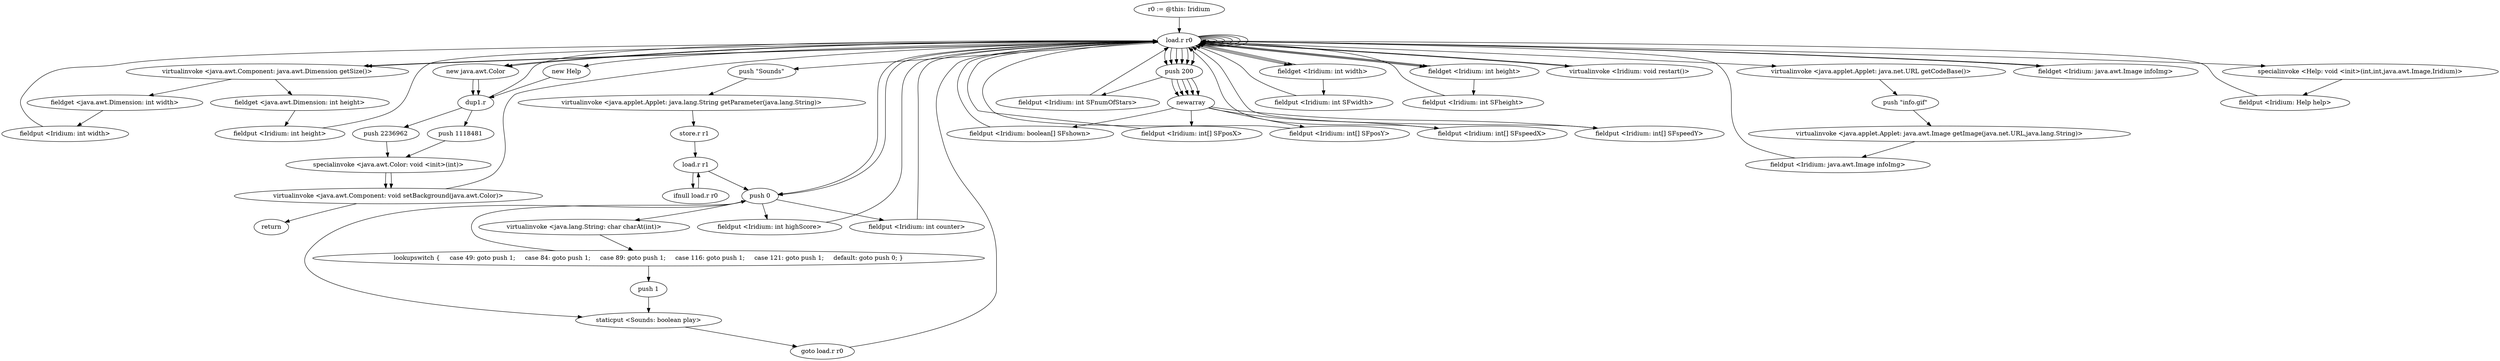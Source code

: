 digraph "" {
    "r0 := @this: Iridium"
    "load.r r0"
    "r0 := @this: Iridium"->"load.r r0";
    "load.r r0"->"load.r r0";
    "virtualinvoke <java.awt.Component: java.awt.Dimension getSize()>"
    "load.r r0"->"virtualinvoke <java.awt.Component: java.awt.Dimension getSize()>";
    "fieldget <java.awt.Dimension: int width>"
    "virtualinvoke <java.awt.Component: java.awt.Dimension getSize()>"->"fieldget <java.awt.Dimension: int width>";
    "fieldput <Iridium: int width>"
    "fieldget <java.awt.Dimension: int width>"->"fieldput <Iridium: int width>";
    "fieldput <Iridium: int width>"->"load.r r0";
    "load.r r0"->"load.r r0";
    "load.r r0"->"virtualinvoke <java.awt.Component: java.awt.Dimension getSize()>";
    "fieldget <java.awt.Dimension: int height>"
    "virtualinvoke <java.awt.Component: java.awt.Dimension getSize()>"->"fieldget <java.awt.Dimension: int height>";
    "fieldput <Iridium: int height>"
    "fieldget <java.awt.Dimension: int height>"->"fieldput <Iridium: int height>";
    "fieldput <Iridium: int height>"->"load.r r0";
    "new java.awt.Color"
    "load.r r0"->"new java.awt.Color";
    "dup1.r"
    "new java.awt.Color"->"dup1.r";
    "push 2236962"
    "dup1.r"->"push 2236962";
    "specialinvoke <java.awt.Color: void <init>(int)>"
    "push 2236962"->"specialinvoke <java.awt.Color: void <init>(int)>";
    "virtualinvoke <java.awt.Component: void setBackground(java.awt.Color)>"
    "specialinvoke <java.awt.Color: void <init>(int)>"->"virtualinvoke <java.awt.Component: void setBackground(java.awt.Color)>";
    "virtualinvoke <java.awt.Component: void setBackground(java.awt.Color)>"->"load.r r0";
    "push \"Sounds\""
    "load.r r0"->"push \"Sounds\"";
    "virtualinvoke <java.applet.Applet: java.lang.String getParameter(java.lang.String)>"
    "push \"Sounds\""->"virtualinvoke <java.applet.Applet: java.lang.String getParameter(java.lang.String)>";
    "store.r r1"
    "virtualinvoke <java.applet.Applet: java.lang.String getParameter(java.lang.String)>"->"store.r r1";
    "load.r r1"
    "store.r r1"->"load.r r1";
    "ifnull load.r r0"
    "load.r r1"->"ifnull load.r r0";
    "ifnull load.r r0"->"load.r r1";
    "push 0"
    "load.r r1"->"push 0";
    "virtualinvoke <java.lang.String: char charAt(int)>"
    "push 0"->"virtualinvoke <java.lang.String: char charAt(int)>";
    "lookupswitch {     case 49: goto push 1;     case 84: goto push 1;     case 89: goto push 1;     case 116: goto push 1;     case 121: goto push 1;     default: goto push 0; }"
    "virtualinvoke <java.lang.String: char charAt(int)>"->"lookupswitch {     case 49: goto push 1;     case 84: goto push 1;     case 89: goto push 1;     case 116: goto push 1;     case 121: goto push 1;     default: goto push 0; }";
    "push 1"
    "lookupswitch {     case 49: goto push 1;     case 84: goto push 1;     case 89: goto push 1;     case 116: goto push 1;     case 121: goto push 1;     default: goto push 0; }"->"push 1";
    "staticput <Sounds: boolean play>"
    "push 1"->"staticput <Sounds: boolean play>";
    "goto load.r r0"
    "staticput <Sounds: boolean play>"->"goto load.r r0";
    "goto load.r r0"->"load.r r0";
    "load.r r0"->"push 0";
    "fieldput <Iridium: int highScore>"
    "push 0"->"fieldput <Iridium: int highScore>";
    "fieldput <Iridium: int highScore>"->"load.r r0";
    "push 200"
    "load.r r0"->"push 200";
    "fieldput <Iridium: int SFnumOfStars>"
    "push 200"->"fieldput <Iridium: int SFnumOfStars>";
    "fieldput <Iridium: int SFnumOfStars>"->"load.r r0";
    "load.r r0"->"load.r r0";
    "fieldget <Iridium: int width>"
    "load.r r0"->"fieldget <Iridium: int width>";
    "fieldput <Iridium: int SFwidth>"
    "fieldget <Iridium: int width>"->"fieldput <Iridium: int SFwidth>";
    "fieldput <Iridium: int SFwidth>"->"load.r r0";
    "load.r r0"->"load.r r0";
    "fieldget <Iridium: int height>"
    "load.r r0"->"fieldget <Iridium: int height>";
    "fieldput <Iridium: int SFheight>"
    "fieldget <Iridium: int height>"->"fieldput <Iridium: int SFheight>";
    "fieldput <Iridium: int SFheight>"->"load.r r0";
    "load.r r0"->"push 200";
    "newarray"
    "push 200"->"newarray";
    "fieldput <Iridium: boolean[] SFshown>"
    "newarray"->"fieldput <Iridium: boolean[] SFshown>";
    "fieldput <Iridium: boolean[] SFshown>"->"load.r r0";
    "load.r r0"->"push 200";
    "push 200"->"newarray";
    "fieldput <Iridium: int[] SFposX>"
    "newarray"->"fieldput <Iridium: int[] SFposX>";
    "fieldput <Iridium: int[] SFposX>"->"load.r r0";
    "load.r r0"->"push 200";
    "push 200"->"newarray";
    "fieldput <Iridium: int[] SFposY>"
    "newarray"->"fieldput <Iridium: int[] SFposY>";
    "fieldput <Iridium: int[] SFposY>"->"load.r r0";
    "load.r r0"->"push 200";
    "push 200"->"newarray";
    "fieldput <Iridium: int[] SFspeedX>"
    "newarray"->"fieldput <Iridium: int[] SFspeedX>";
    "fieldput <Iridium: int[] SFspeedX>"->"load.r r0";
    "load.r r0"->"push 200";
    "push 200"->"newarray";
    "fieldput <Iridium: int[] SFspeedY>"
    "newarray"->"fieldput <Iridium: int[] SFspeedY>";
    "fieldput <Iridium: int[] SFspeedY>"->"load.r r0";
    "virtualinvoke <Iridium: void restart()>"
    "load.r r0"->"virtualinvoke <Iridium: void restart()>";
    "virtualinvoke <Iridium: void restart()>"->"load.r r0";
    "load.r r0"->"load.r r0";
    "load.r r0"->"load.r r0";
    "virtualinvoke <java.applet.Applet: java.net.URL getCodeBase()>"
    "load.r r0"->"virtualinvoke <java.applet.Applet: java.net.URL getCodeBase()>";
    "push \"info.gif\""
    "virtualinvoke <java.applet.Applet: java.net.URL getCodeBase()>"->"push \"info.gif\"";
    "virtualinvoke <java.applet.Applet: java.awt.Image getImage(java.net.URL,java.lang.String)>"
    "push \"info.gif\""->"virtualinvoke <java.applet.Applet: java.awt.Image getImage(java.net.URL,java.lang.String)>";
    "fieldput <Iridium: java.awt.Image infoImg>"
    "virtualinvoke <java.applet.Applet: java.awt.Image getImage(java.net.URL,java.lang.String)>"->"fieldput <Iridium: java.awt.Image infoImg>";
    "fieldput <Iridium: java.awt.Image infoImg>"->"load.r r0";
    "new Help"
    "load.r r0"->"new Help";
    "new Help"->"dup1.r";
    "dup1.r"->"load.r r0";
    "load.r r0"->"fieldget <Iridium: int width>";
    "fieldget <Iridium: int width>"->"load.r r0";
    "load.r r0"->"fieldget <Iridium: int height>";
    "fieldget <Iridium: int height>"->"load.r r0";
    "fieldget <Iridium: java.awt.Image infoImg>"
    "load.r r0"->"fieldget <Iridium: java.awt.Image infoImg>";
    "fieldget <Iridium: java.awt.Image infoImg>"->"load.r r0";
    "specialinvoke <Help: void <init>(int,int,java.awt.Image,Iridium)>"
    "load.r r0"->"specialinvoke <Help: void <init>(int,int,java.awt.Image,Iridium)>";
    "fieldput <Iridium: Help help>"
    "specialinvoke <Help: void <init>(int,int,java.awt.Image,Iridium)>"->"fieldput <Iridium: Help help>";
    "fieldput <Iridium: Help help>"->"load.r r0";
    "load.r r0"->"push 0";
    "fieldput <Iridium: int counter>"
    "push 0"->"fieldput <Iridium: int counter>";
    "fieldput <Iridium: int counter>"->"load.r r0";
    "load.r r0"->"new java.awt.Color";
    "new java.awt.Color"->"dup1.r";
    "push 1118481"
    "dup1.r"->"push 1118481";
    "push 1118481"->"specialinvoke <java.awt.Color: void <init>(int)>";
    "specialinvoke <java.awt.Color: void <init>(int)>"->"virtualinvoke <java.awt.Component: void setBackground(java.awt.Color)>";
    "return"
    "virtualinvoke <java.awt.Component: void setBackground(java.awt.Color)>"->"return";
    "lookupswitch {     case 49: goto push 1;     case 84: goto push 1;     case 89: goto push 1;     case 116: goto push 1;     case 121: goto push 1;     default: goto push 0; }"->"push 0";
    "push 0"->"staticput <Sounds: boolean play>";
}

